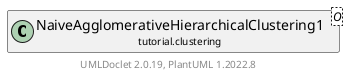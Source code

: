 @startuml
    remove .*\.(Instance|Par|Parameterizer|Factory)$
    set namespaceSeparator none
    hide empty fields
    hide empty methods

    class "<size:14>NaiveAgglomerativeHierarchicalClustering1.Par\n<size:10>tutorial.clustering" as tutorial.clustering.NaiveAgglomerativeHierarchicalClustering1.Par<O> {
        #distance: Distance<? super O>
        #numclusters: int
        +configure(Parameterization): void
        +make(): NaiveAgglomerativeHierarchicalClustering1<O>
    }

    interface "<size:14>Parameterizer\n<size:10>elki.utilities.optionhandling" as elki.utilities.optionhandling.Parameterizer [[../../elki/utilities/optionhandling/Parameterizer.html]] {
        {abstract} +make(): Object
    }
    class "<size:14>NaiveAgglomerativeHierarchicalClustering1\n<size:10>tutorial.clustering" as tutorial.clustering.NaiveAgglomerativeHierarchicalClustering1<O> [[NaiveAgglomerativeHierarchicalClustering1.html]]

    elki.utilities.optionhandling.Parameterizer <|.. tutorial.clustering.NaiveAgglomerativeHierarchicalClustering1.Par
    tutorial.clustering.NaiveAgglomerativeHierarchicalClustering1 +-- tutorial.clustering.NaiveAgglomerativeHierarchicalClustering1.Par

    center footer UMLDoclet 2.0.19, PlantUML 1.2022.8
@enduml
